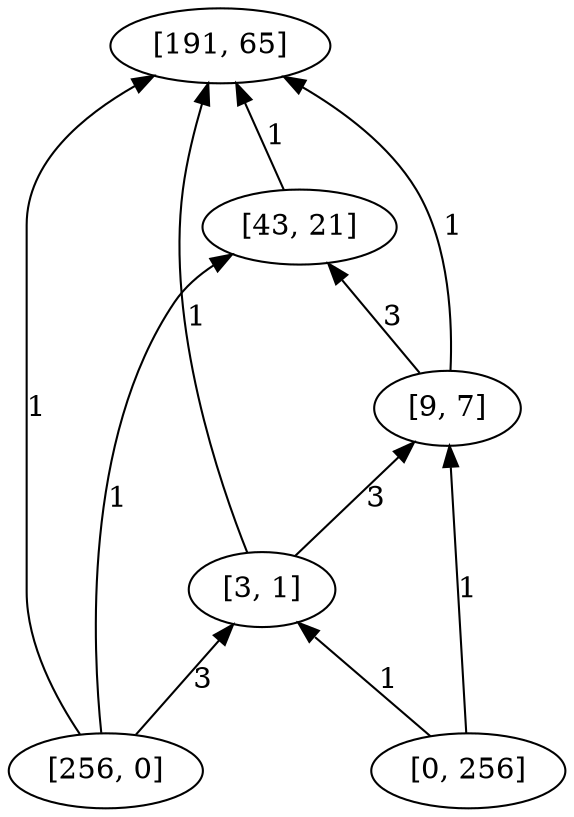 digraph "DD" { 
rankdir = "BT" 
graph [ ordering = "out"];
5001 -> 1[label = "1"];
5001 -> 2[label = "1"];
5001 -> 4[label = "3"];
5002 -> 3[label = "1"];
5002 -> 4[label = "1"];
2 -> 1[label = "1"];
3 -> 1[label = "1"];
3 -> 2[label = "3"];
4 -> 1[label = "1"];
4 -> 3[label = "3"];
5001 [label = "[256, 0]",  shape = oval]
5002 [label = "[0, 256]",  shape = oval]
1 [label = "[191, 65]",  shape = oval]
2 [label = "[43, 21]",  shape = oval]
3 [label = "[9, 7]",  shape = oval]
4 [label = "[3, 1]",  shape = oval]
}
